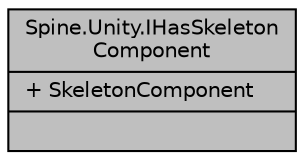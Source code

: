 digraph "Spine.Unity.IHasSkeletonComponent"
{
 // LATEX_PDF_SIZE
  edge [fontname="Helvetica",fontsize="10",labelfontname="Helvetica",labelfontsize="10"];
  node [fontname="Helvetica",fontsize="10",shape=record];
  Node1 [label="{Spine.Unity.IHasSkeleton\lComponent\n|+ SkeletonComponent\l|}",height=0.2,width=0.4,color="black", fillcolor="grey75", style="filled", fontcolor="black",tooltip="A Spine-Unity Component that holds a reference to an ISkeletonComponent."];
}
